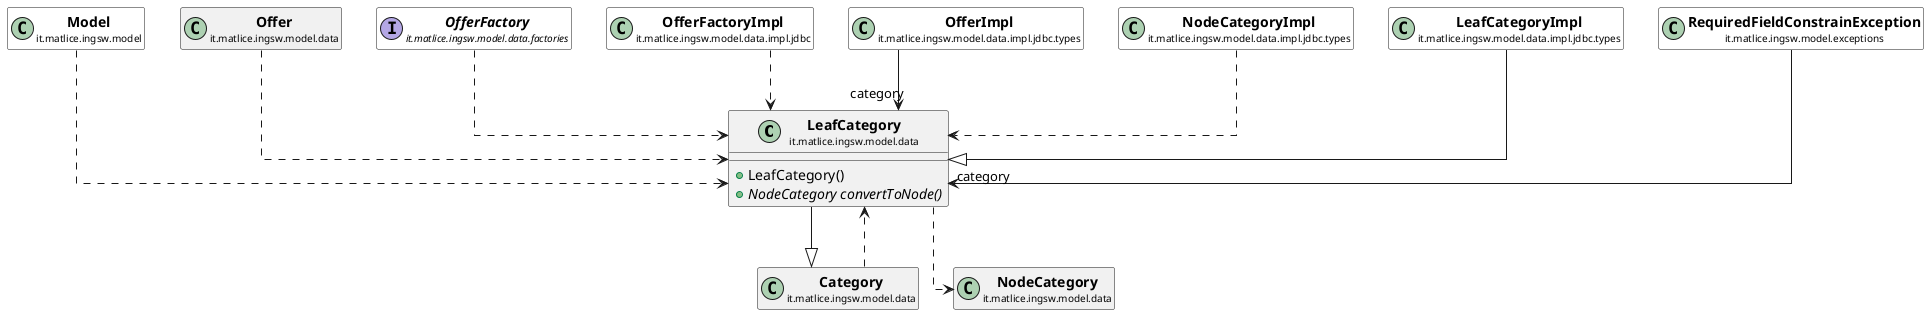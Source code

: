 @startuml

skinparam svgLinkTarget _parent
skinparam linetype ortho
set namespaceSeparator none
class "<b><size:14>LeafCategory</b>\n<size:10>it.matlice.ingsw.model.data" as it.matlice.ingsw.model.data.LeafCategory  [[../../../../../it/matlice/ingsw/model/data/LeafCategory.html{it.matlice.ingsw.model.data.LeafCategory}]] {
+LeafCategory()
{abstract} +NodeCategory convertToNode()
}



class "<b><size:14>Model</b>\n<size:10>it.matlice.ingsw.model" as it.matlice.ingsw.model.Model  [[../../../../../it/matlice/ingsw/model/Model.html{it.matlice.ingsw.model.Model}]] #white {
}

hide it.matlice.ingsw.model.Model fields
hide it.matlice.ingsw.model.Model methods

it.matlice.ingsw.model.Model ..> it.matlice.ingsw.model.data.LeafCategory

class "<b><size:14>Offer</b>\n<size:10>it.matlice.ingsw.model.data" as it.matlice.ingsw.model.data.Offer  [[../../../../../it/matlice/ingsw/model/data/Offer.html{it.matlice.ingsw.model.data.Offer}]] {
}

hide it.matlice.ingsw.model.data.Offer fields
hide it.matlice.ingsw.model.data.Offer methods

it.matlice.ingsw.model.data.Offer ..> it.matlice.ingsw.model.data.LeafCategory

class "<b><size:14>Category</b>\n<size:10>it.matlice.ingsw.model.data" as it.matlice.ingsw.model.data.Category  [[../../../../../it/matlice/ingsw/model/data/Category.html{it.matlice.ingsw.model.data.Category}]] {
}

hide it.matlice.ingsw.model.data.Category fields
hide it.matlice.ingsw.model.data.Category methods

it.matlice.ingsw.model.data.LeafCategory --|> it.matlice.ingsw.model.data.Category

class "<b><size:14>NodeCategory</b>\n<size:10>it.matlice.ingsw.model.data" as it.matlice.ingsw.model.data.NodeCategory  [[../../../../../it/matlice/ingsw/model/data/NodeCategory.html{it.matlice.ingsw.model.data.NodeCategory}]] {
}

hide it.matlice.ingsw.model.data.NodeCategory fields
hide it.matlice.ingsw.model.data.NodeCategory methods

it.matlice.ingsw.model.data.LeafCategory ..> it.matlice.ingsw.model.data.NodeCategory

it.matlice.ingsw.model.data.Category ..> it.matlice.ingsw.model.data.LeafCategory

interface "<b><size:14>OfferFactory</b>\n<size:10>it.matlice.ingsw.model.data.factories" as it.matlice.ingsw.model.data.factories.OfferFactory  [[../../../../../it/matlice/ingsw/model/data/factories/OfferFactory.html{it.matlice.ingsw.model.data.factories.OfferFactory}]] #white {
}

hide it.matlice.ingsw.model.data.factories.OfferFactory fields
hide it.matlice.ingsw.model.data.factories.OfferFactory methods

it.matlice.ingsw.model.data.factories.OfferFactory ..> it.matlice.ingsw.model.data.LeafCategory

class "<b><size:14>OfferFactoryImpl</b>\n<size:10>it.matlice.ingsw.model.data.impl.jdbc" as it.matlice.ingsw.model.data.impl.jdbc.OfferFactoryImpl  [[../../../../../it/matlice/ingsw/model/data/impl/jdbc/OfferFactoryImpl.html{it.matlice.ingsw.model.data.impl.jdbc.OfferFactoryImpl}]] #white {
}

hide it.matlice.ingsw.model.data.impl.jdbc.OfferFactoryImpl fields
hide it.matlice.ingsw.model.data.impl.jdbc.OfferFactoryImpl methods

it.matlice.ingsw.model.data.impl.jdbc.OfferFactoryImpl ..> it.matlice.ingsw.model.data.LeafCategory

class "<b><size:14>OfferImpl</b>\n<size:10>it.matlice.ingsw.model.data.impl.jdbc.types" as it.matlice.ingsw.model.data.impl.jdbc.types.OfferImpl  [[../../../../../it/matlice/ingsw/model/data/impl/jdbc/types/OfferImpl.html{it.matlice.ingsw.model.data.impl.jdbc.types.OfferImpl}]] #white {
}

hide it.matlice.ingsw.model.data.impl.jdbc.types.OfferImpl fields
hide it.matlice.ingsw.model.data.impl.jdbc.types.OfferImpl methods

it.matlice.ingsw.model.data.impl.jdbc.types.OfferImpl -->  "category" it.matlice.ingsw.model.data.LeafCategory

class "<b><size:14>NodeCategoryImpl</b>\n<size:10>it.matlice.ingsw.model.data.impl.jdbc.types" as it.matlice.ingsw.model.data.impl.jdbc.types.NodeCategoryImpl  [[../../../../../it/matlice/ingsw/model/data/impl/jdbc/types/NodeCategoryImpl.html{it.matlice.ingsw.model.data.impl.jdbc.types.NodeCategoryImpl}]] #white {
}

hide it.matlice.ingsw.model.data.impl.jdbc.types.NodeCategoryImpl fields
hide it.matlice.ingsw.model.data.impl.jdbc.types.NodeCategoryImpl methods

it.matlice.ingsw.model.data.impl.jdbc.types.NodeCategoryImpl ..> it.matlice.ingsw.model.data.LeafCategory

class "<b><size:14>LeafCategoryImpl</b>\n<size:10>it.matlice.ingsw.model.data.impl.jdbc.types" as it.matlice.ingsw.model.data.impl.jdbc.types.LeafCategoryImpl  [[../../../../../it/matlice/ingsw/model/data/impl/jdbc/types/LeafCategoryImpl.html{it.matlice.ingsw.model.data.impl.jdbc.types.LeafCategoryImpl}]] #white {
}

hide it.matlice.ingsw.model.data.impl.jdbc.types.LeafCategoryImpl fields
hide it.matlice.ingsw.model.data.impl.jdbc.types.LeafCategoryImpl methods

it.matlice.ingsw.model.data.impl.jdbc.types.LeafCategoryImpl --|> it.matlice.ingsw.model.data.LeafCategory

class "<b><size:14>RequiredFieldConstrainException</b>\n<size:10>it.matlice.ingsw.model.exceptions" as it.matlice.ingsw.model.exceptions.RequiredFieldConstrainException  [[../../../../../it/matlice/ingsw/model/exceptions/RequiredFieldConstrainException.html{it.matlice.ingsw.model.exceptions.RequiredFieldConstrainException}]] #white {
}

hide it.matlice.ingsw.model.exceptions.RequiredFieldConstrainException fields
hide it.matlice.ingsw.model.exceptions.RequiredFieldConstrainException methods

it.matlice.ingsw.model.exceptions.RequiredFieldConstrainException -->  "category" it.matlice.ingsw.model.data.LeafCategory


@enduml
